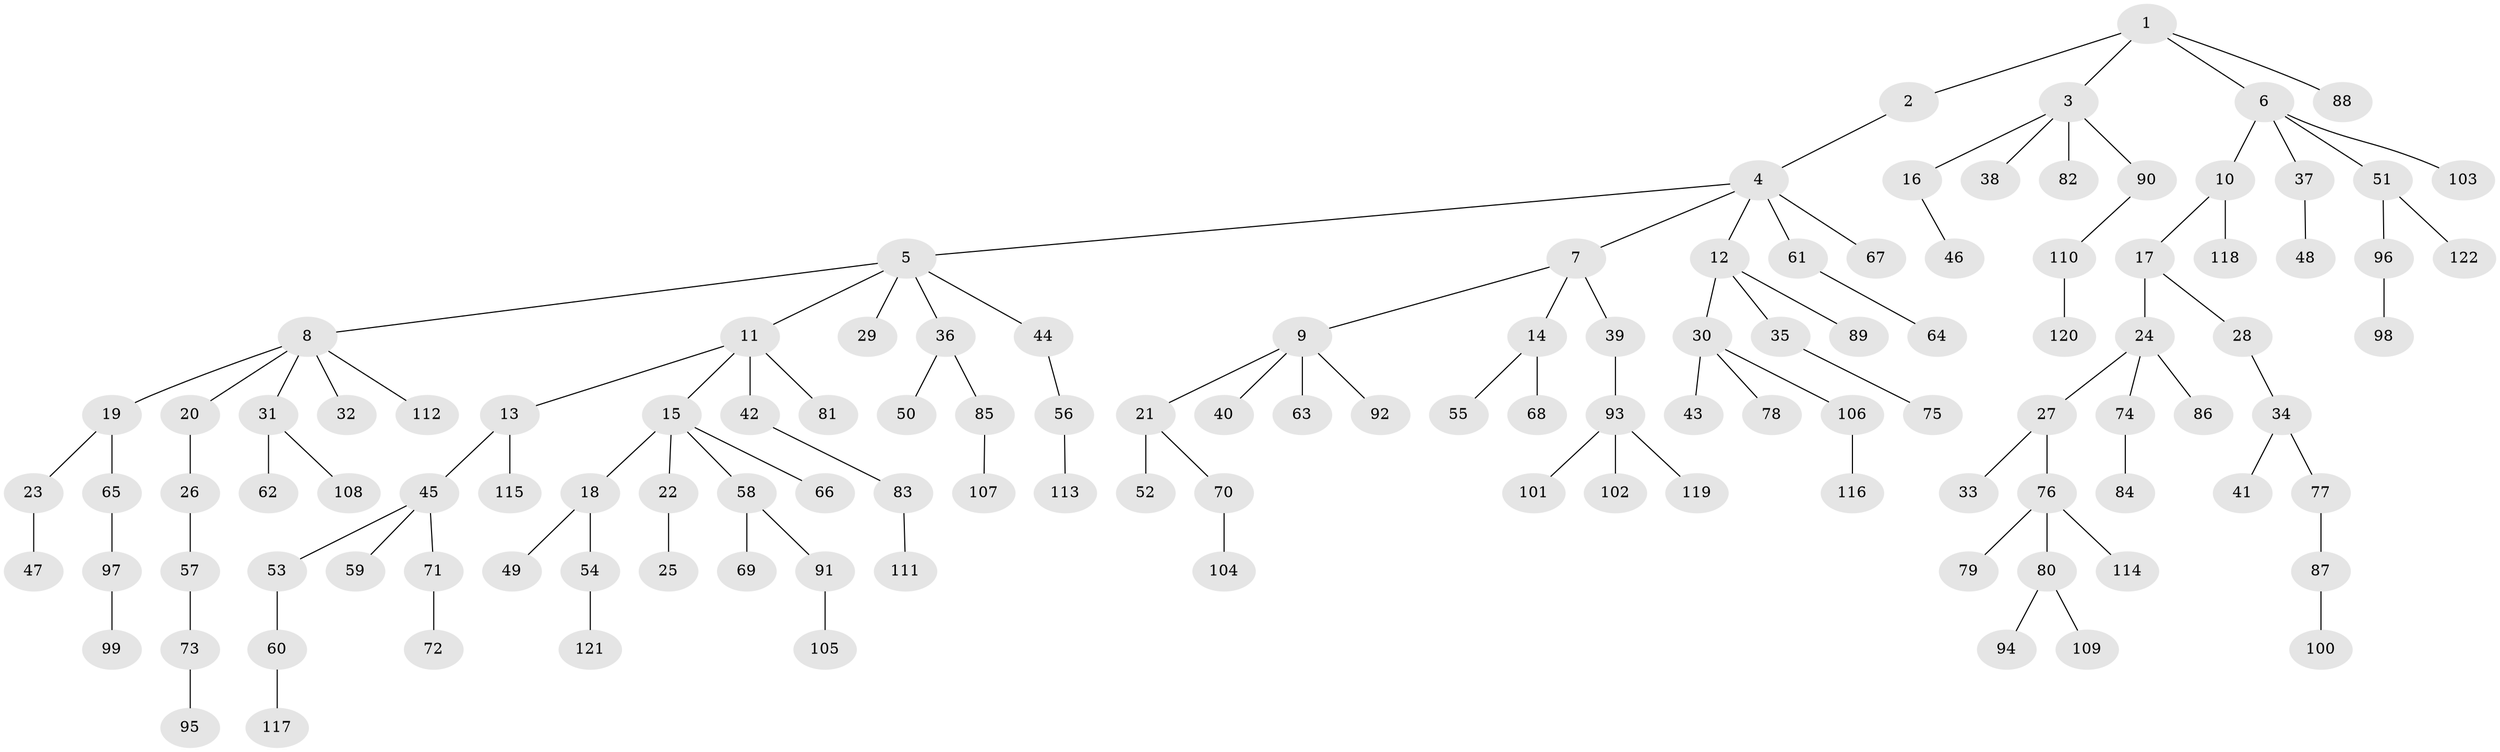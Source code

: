 // Generated by graph-tools (version 1.1) at 2025/26/03/09/25 03:26:32]
// undirected, 122 vertices, 121 edges
graph export_dot {
graph [start="1"]
  node [color=gray90,style=filled];
  1;
  2;
  3;
  4;
  5;
  6;
  7;
  8;
  9;
  10;
  11;
  12;
  13;
  14;
  15;
  16;
  17;
  18;
  19;
  20;
  21;
  22;
  23;
  24;
  25;
  26;
  27;
  28;
  29;
  30;
  31;
  32;
  33;
  34;
  35;
  36;
  37;
  38;
  39;
  40;
  41;
  42;
  43;
  44;
  45;
  46;
  47;
  48;
  49;
  50;
  51;
  52;
  53;
  54;
  55;
  56;
  57;
  58;
  59;
  60;
  61;
  62;
  63;
  64;
  65;
  66;
  67;
  68;
  69;
  70;
  71;
  72;
  73;
  74;
  75;
  76;
  77;
  78;
  79;
  80;
  81;
  82;
  83;
  84;
  85;
  86;
  87;
  88;
  89;
  90;
  91;
  92;
  93;
  94;
  95;
  96;
  97;
  98;
  99;
  100;
  101;
  102;
  103;
  104;
  105;
  106;
  107;
  108;
  109;
  110;
  111;
  112;
  113;
  114;
  115;
  116;
  117;
  118;
  119;
  120;
  121;
  122;
  1 -- 2;
  1 -- 3;
  1 -- 6;
  1 -- 88;
  2 -- 4;
  3 -- 16;
  3 -- 38;
  3 -- 82;
  3 -- 90;
  4 -- 5;
  4 -- 7;
  4 -- 12;
  4 -- 61;
  4 -- 67;
  5 -- 8;
  5 -- 11;
  5 -- 29;
  5 -- 36;
  5 -- 44;
  6 -- 10;
  6 -- 37;
  6 -- 51;
  6 -- 103;
  7 -- 9;
  7 -- 14;
  7 -- 39;
  8 -- 19;
  8 -- 20;
  8 -- 31;
  8 -- 32;
  8 -- 112;
  9 -- 21;
  9 -- 40;
  9 -- 63;
  9 -- 92;
  10 -- 17;
  10 -- 118;
  11 -- 13;
  11 -- 15;
  11 -- 42;
  11 -- 81;
  12 -- 30;
  12 -- 35;
  12 -- 89;
  13 -- 45;
  13 -- 115;
  14 -- 55;
  14 -- 68;
  15 -- 18;
  15 -- 22;
  15 -- 58;
  15 -- 66;
  16 -- 46;
  17 -- 24;
  17 -- 28;
  18 -- 49;
  18 -- 54;
  19 -- 23;
  19 -- 65;
  20 -- 26;
  21 -- 52;
  21 -- 70;
  22 -- 25;
  23 -- 47;
  24 -- 27;
  24 -- 74;
  24 -- 86;
  26 -- 57;
  27 -- 33;
  27 -- 76;
  28 -- 34;
  30 -- 43;
  30 -- 78;
  30 -- 106;
  31 -- 62;
  31 -- 108;
  34 -- 41;
  34 -- 77;
  35 -- 75;
  36 -- 50;
  36 -- 85;
  37 -- 48;
  39 -- 93;
  42 -- 83;
  44 -- 56;
  45 -- 53;
  45 -- 59;
  45 -- 71;
  51 -- 96;
  51 -- 122;
  53 -- 60;
  54 -- 121;
  56 -- 113;
  57 -- 73;
  58 -- 69;
  58 -- 91;
  60 -- 117;
  61 -- 64;
  65 -- 97;
  70 -- 104;
  71 -- 72;
  73 -- 95;
  74 -- 84;
  76 -- 79;
  76 -- 80;
  76 -- 114;
  77 -- 87;
  80 -- 94;
  80 -- 109;
  83 -- 111;
  85 -- 107;
  87 -- 100;
  90 -- 110;
  91 -- 105;
  93 -- 101;
  93 -- 102;
  93 -- 119;
  96 -- 98;
  97 -- 99;
  106 -- 116;
  110 -- 120;
}

